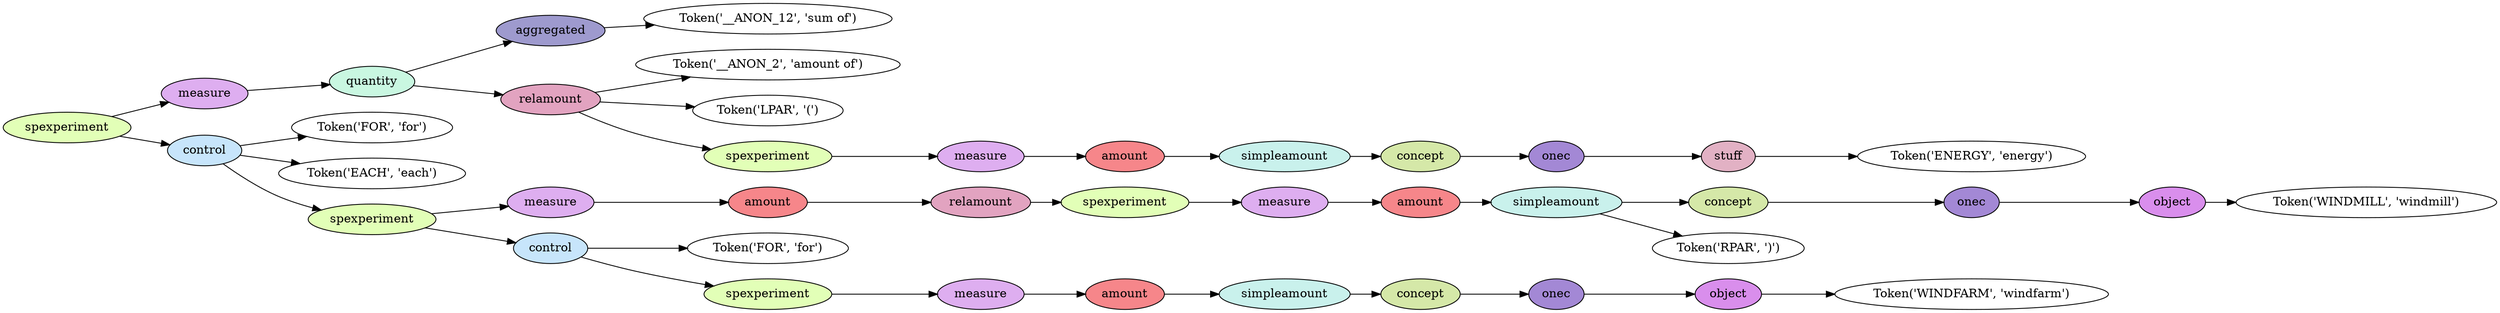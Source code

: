 digraph G {
rankdir=LR;
0 [label="Token('__ANON_12', 'sum of')"];
1 [fillcolor="#9e9ace", label=aggregated, style=filled];
1 -> 0;
2 [label="Token('__ANON_2', 'amount of')"];
3 [label="Token('LPAR', '(')"];
4 [label="Token('ENERGY', 'energy')"];
5 [fillcolor="#e2b1c4", label=stuff, style=filled];
5 -> 4;
6 [fillcolor="#a388d5", label=onec, style=filled];
6 -> 5;
7 [fillcolor="#d5e8a8", label=concept, style=filled];
7 -> 6;
8 [fillcolor="#c9f1ec", label=simpleamount, style=filled];
8 -> 7;
9 [fillcolor="#f6868a", label=amount, style=filled];
9 -> 8;
10 [fillcolor="#deaef0", label=measure, style=filled];
10 -> 9;
11 [fillcolor="#e2ffb7", label=spexperiment, style=filled];
11 -> 10;
12 [fillcolor="#e2a3c0", label=relamount, style=filled];
12 -> 2;
12 -> 3;
12 -> 11;
13 [fillcolor="#c9f7e1", label=quantity, style=filled];
13 -> 1;
13 -> 12;
14 [fillcolor="#deaef0", label=measure, style=filled];
14 -> 13;
15 [label="Token('FOR', 'for')"];
16 [label="Token('EACH', 'each')"];
17 [label="Token('WINDMILL', 'windmill')"];
18 [fillcolor="#d98eec", label=object, style=filled];
18 -> 17;
19 [fillcolor="#a388d5", label=onec, style=filled];
19 -> 18;
20 [fillcolor="#d5e8a8", label=concept, style=filled];
20 -> 19;
21 [label="Token('RPAR', ')')"];
22 [fillcolor="#c9f1ec", label=simpleamount, style=filled];
22 -> 20;
22 -> 21;
23 [fillcolor="#f6868a", label=amount, style=filled];
23 -> 22;
24 [fillcolor="#deaef0", label=measure, style=filled];
24 -> 23;
25 [fillcolor="#e2ffb7", label=spexperiment, style=filled];
25 -> 24;
26 [fillcolor="#e2a3c0", label=relamount, style=filled];
26 -> 25;
27 [fillcolor="#f6868a", label=amount, style=filled];
27 -> 26;
28 [fillcolor="#deaef0", label=measure, style=filled];
28 -> 27;
29 [label="Token('FOR', 'for')"];
30 [label="Token('WINDFARM', 'windfarm')"];
31 [fillcolor="#d98eec", label=object, style=filled];
31 -> 30;
32 [fillcolor="#a388d5", label=onec, style=filled];
32 -> 31;
33 [fillcolor="#d5e8a8", label=concept, style=filled];
33 -> 32;
34 [fillcolor="#c9f1ec", label=simpleamount, style=filled];
34 -> 33;
35 [fillcolor="#f6868a", label=amount, style=filled];
35 -> 34;
36 [fillcolor="#deaef0", label=measure, style=filled];
36 -> 35;
37 [fillcolor="#e2ffb7", label=spexperiment, style=filled];
37 -> 36;
38 [fillcolor="#c7e5fb", label=control, style=filled];
38 -> 29;
38 -> 37;
39 [fillcolor="#e2ffb7", label=spexperiment, style=filled];
39 -> 28;
39 -> 38;
40 [fillcolor="#c7e5fb", label=control, style=filled];
40 -> 15;
40 -> 16;
40 -> 39;
41 [fillcolor="#e2ffb7", label=spexperiment, style=filled];
41 -> 14;
41 -> 40;
}
